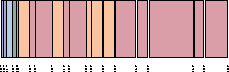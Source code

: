 unitsize(1cm);

defaultpen(0.1);
pen p=cmyk(1,1,1,1);

pen cw=cmyk(0.79,0.79,0.00,0.00)+opacity(0.5);
pen cwam=cmyk(0.58,0.30,0.04,0.00)+opacity(0.5);
pen am=cmyk(0.82,0.41,0.88,0.40)+opacity(0.5);
pen digi=cmyk(0.01,0.56,0.84,0.00)+opacity(0.5);
pen fm=cmyk(0.21,0.89,0.58,0.10)+opacity(0.5);

label(scale(0.1)*rotate(-90)*"144.000",(0.000,0),S);

filldraw(box((0.000,0),(0.050,1)),cw,p);
label(scale(0.1)*rotate(-90)*"144.050",(0.050,0),S);

filldraw(box((0.050,0),(0.100,1)),cw,p);
label(scale(0.1)*rotate(-90)*"144.100",(0.100,0),S);

filldraw(box((0.100,0),(0.200,1)),cwam,p);
label(scale(0.1)*rotate(-90)*"144.200",(0.200,0),S);

filldraw(box((0.200,0),(0.275,1)),am,p);
label(scale(0.1)*rotate(-90)*"144.275",(0.275,0),S);

filldraw(box((0.275,0),(0.300,1)),cw,p);
label(scale(0.1)*rotate(-90)*"144.300",(0.300,0),S);

filldraw(box((0.300,0),(0.500,1)),digi,p);
label(scale(0.1)*rotate(-90)*"144.500",(0.500,0),S);

filldraw(box((0.500,0),(0.600,1)),fm,p);
label(scale(0.1)*rotate(-90)*"144.600",(0.600,0),S);

filldraw(box((0.600,0),(0.900,1)),fm,p);
label(scale(0.1)*rotate(-90)*"144.900",(0.900,0),S);

filldraw(box((0.900,0),(1.100,1)),digi,p);
label(scale(0.1)*rotate(-90)*"145.100",(1.100,0),S);

filldraw(box((1.100,0),(1.200,1)),fm,p);
label(scale(0.1)*rotate(-90)*"145.200",(1.200,0),S);

filldraw(box((1.200,0),(1.500,1)),fm,p);
label(scale(0.1)*rotate(-90)*"145.500",(1.500,0),S);

filldraw(box((1.500,0),(1.590,1)),digi,p);
label(scale(0.1)*rotate(-90)*"145.590",(1.590,0),S);

filldraw(box((1.590,0),(1.790,1)),digi,p);
label(scale(0.1)*rotate(-90)*"145.790",(1.790,0),S);

filldraw(box((1.800,0),(2.000,1)),digi,p);
label(scale(0.1)*rotate(-90)*"146.000",(2.000,0),S);

filldraw(box((2.010,0),(2.370,1)),fm,p);
label(scale(0.1)*rotate(-90)*"146.370",(2.370,0),S);

filldraw(box((2.400,0),(2.580,1)),fm,p);
label(scale(0.1)*rotate(-90)*"146.580",(2.580,0),S);

filldraw(box((2.610,0),(3.390,1)),fm,p);
label(scale(0.1)*rotate(-90)*"147.390",(3.390,0),S);

filldraw(box((3.420,0),(3.570,1)),fm,p);
label(scale(0.1)*rotate(-90)*"147.570",(3.570,0),S);

filldraw(box((3.600,0),(3.990,1)),fm,p);
label(scale(0.1)*rotate(-90)*"148.000",(4.000,0),S);

// 2 Meters (144-148 MHz): 
// 144.00-144.05   EME (CW)
// 144.05-144.10   General CW and weak signals
// 144.10-144.20   EME and weak-signal SSB
// 144.200   National calling frequency
// 144.200-144.275   General SSB operation
// 144.275-144.300   Propagation beacons
// 144.30-144.50   New OSCAR subband
// 144.50-144.60   Linear translator inputs
// 144.60-144.90   FM repeater inputs
// 144.90-145.10   Weak signal and FM simplex (145.01,03,05,07,09 are widely used for packet)
// 145.10-145.20   Linear translator outputs
// 145.20-145.50   FM repeater outputs
// 145.50-145.80   Miscellaneous and experimental modes
// 145.80-146.00   OSCAR subband
// 146.01-146.37   Repeater inputs
// 146.40-146.58   Simplex
// 146.52  National Simplex Calling Frequency
// 146.61-146.97   Repeater outputs
// 147.00-147.39   Repeater outputs
// 147.42-147.57   Simplex
// 147.60-147.99   Repeater inputs
// 
// Notes: The frequency 146.40 MHz is used in some areas as a repeater input. This
// band plan has been proposed by the ARRL VHF-UHF Advisory Committee.
// 
// 
// 
// (Approved September 23rd 1995)
// 
// 144-148 MHz
// Amateur Primary Exclusive
// 
// 144.000 - 144.100   MOONBOUNCE AND TERRESTRIAL CW
// 144.100   CW CALLING FREQUENCY
// 144.100 - 144.200   CW/SSB WEAK SIGNAL
// 144.200 - 144.275    AM NARROW BAND MODES EXCLUSIVE SSB (ACSSB, SSB, CW, TY )
// other modes with bandwidth less than 3 kHz -
// FAX, SSTV, RTCALLING FREQUENCY (1)
// 144.275 - 144.300   PROPAGATION BEACON NETWORK EXCLUSIVE
// 144.300 - 144.500   DIGITAL (2)
// 144.340   NATIONAL ATV COORDINATION FREQUENCY (1)
// 144.390   NATIONAL APRS FREQUENCY (9)
// 144.500 - 144.600   REPEATER INPUTS PRIMARY, LINEAR TRANSLATOR INPUTS SECONDARY(10)
// 144.600 - 144.900   REPEATER INPUTS(10)
// 144.900 - 145.100   DIGITAL (3)
// 145.100 - 145.200   REPEATER OUTPUTS PRIMARY, LINEAR TRANSLATOR OUTPUTS SECONDARY (10)
// 145.200 - 145.500   REPEATER OUTPUTS(10)
// 145.500 - 145.590   SAREX/ARISS LINKS
// 145.590 - 145.790   DIGITAL (4)
// 145.800 - 146.000   EXCLUSIVE AMATEUR SATELLITE SERVICE, ARISS
// 146.010 - 146.370   REPEATER INPUTS(10)
// 146.400 - 146.580   FM SIMPLEX (5)(6)
// 146.520   NATIONAL FM CALLING FREQUENCY (1)
// 146.610 - 147.390   REPEATER OUTPUTS (10)
// 147.420 - 147.570   FM SIMPLEX (30 kHz raster)(7)
// 147.435 - 147.585   DIGITAL (30 kHz raster)(8)
// 147.600 - 147.990   REPEATER INPUTS (10)
// 
// Footnotes:
// 
// (1) Once communications are established QSY off the frequency.
// 
// (2) Seven (7) frequencies on a 20 kHz channel raster 144.37, 144.39, 144.41,
// 144.43, 144.45, 144.47, 144.49. Occupancy to occur ONLY when available Digital
// frequencies within the sub bands 144.9 - 145.1 MHz and 145.59 - 145.79 MHz are
// exhausted. Consult with your local digital coordination body regarding maximum
// ERP, Bandwidth and coverage area within this sub band. Operation may occur on
// 144.31 MHz provided operating bandwidth, ERP do NOT cause harmful interference
// within the propagation beacon network sub band.
// 
// (3) Ten (10) frequencies on a 20 kHz channel raster. 144.91, 144.93, 144.95,
// 144.97, 144.99, 145.01, 145.03, 145.05, 145.07, 145.09. Consult with your local
// coordination body.
// 
// (4) Eleven (11) frequencies on a 20 kHz channel raster 145.59, 145.61, 145.63,
// 145.65, 145.67, 145.69, 145.71, 145.73, 145.75, 145.77, 145.79 MHz. Consult
// with your local coordination body.
// 
// (5) The frequencies 146.40, 146.43, 146.46 MHz continue to be used as repeater
// inputs in some areas. Consult with your local coordination body.
// 
// (6) Thirteen (13) Channels on a 15 kHz channel raster 146.415, 146.430,
// 146.445, 146.460, 146.475, 146.490, 146.505, 146.520, 146.535, 146.550,
// 146.565, 146.580, 146.595 MHz.
// 
// (7) Six (6) Channels on a 30 kHz channel raster, 147.420, 147.450, 147.480,
// 147.510, 147.540, 147.570 MHz.
// 
// (8) Six (6) Channels on a 30 kHz channel raster 147.435, 147.465, 147.495,
// 147.525, 147.555, 147.585 MHz. Consult your local coordination body for
// available frequencies, ERP and bandwidth.
// 
// (9) Consult with your local coordination body.
// 
// (10) Repeaters may include FM, ACSSB or digital modes of modulation. Consult
// with your local coordination body for frequency and modulation scheme
// allocations.
